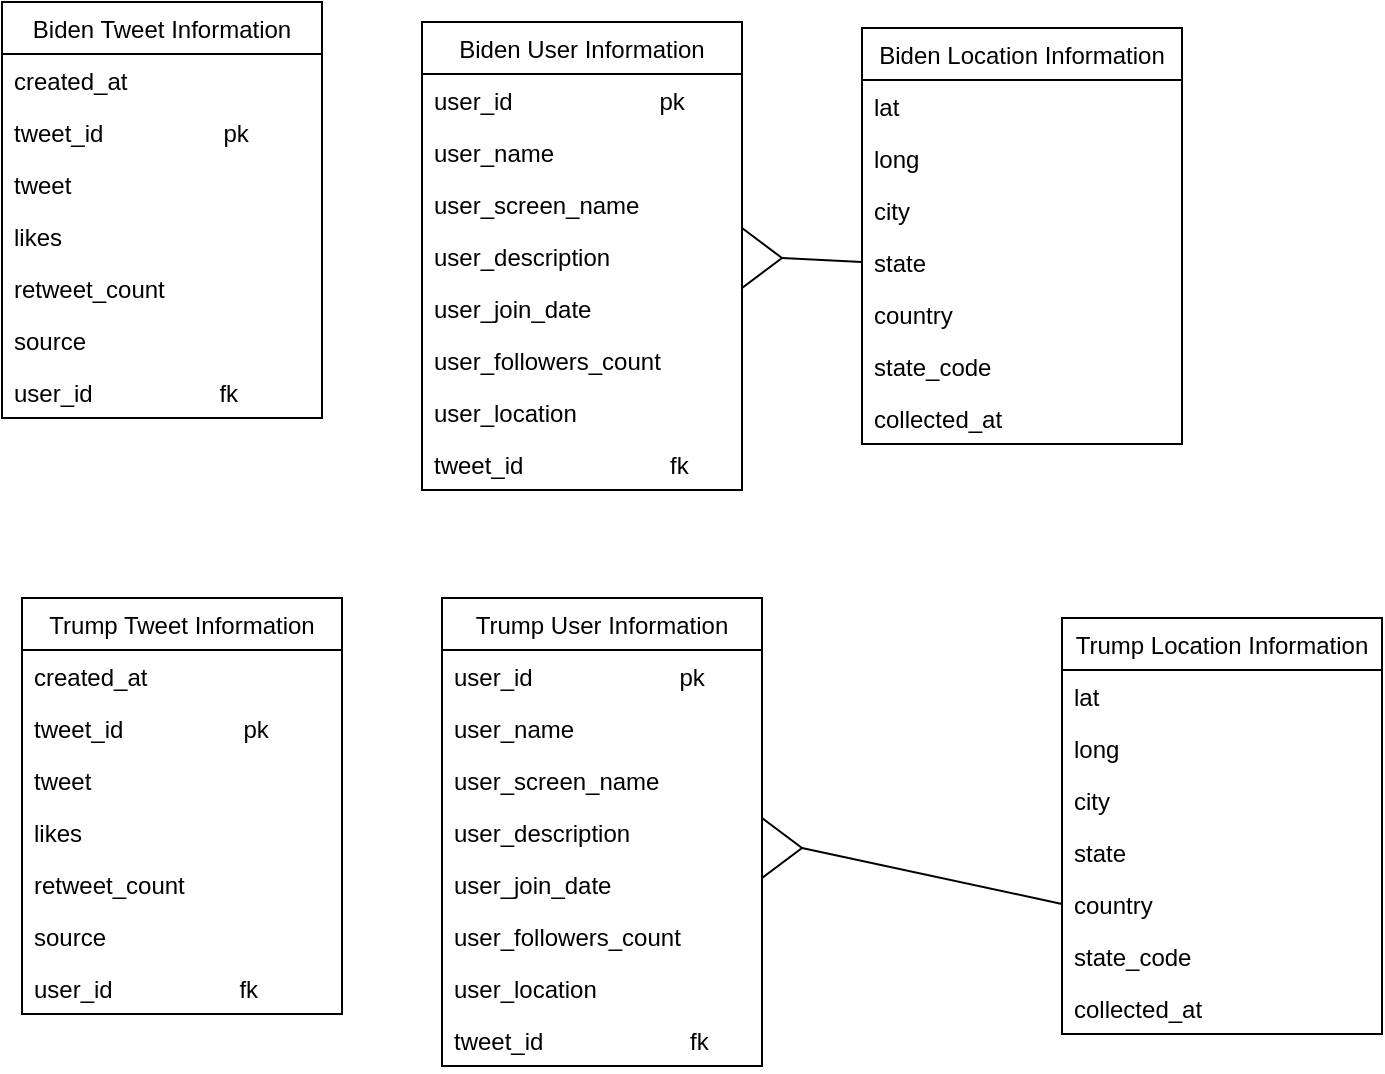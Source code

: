 <mxfile version="14.5.3" type="device"><diagram id="SwcixEANWm2nAtoq3dM2" name="Page-1"><mxGraphModel dx="1038" dy="547" grid="1" gridSize="10" guides="1" tooltips="1" connect="1" arrows="1" fold="1" page="1" pageScale="1" pageWidth="1100" pageHeight="850" math="0" shadow="0"><root><mxCell id="0"/><mxCell id="1" parent="0"/><mxCell id="S-R4__5maHx5gd8585dd-1" value="Biden Tweet Information" style="swimlane;fontStyle=0;childLayout=stackLayout;horizontal=1;startSize=26;fillColor=none;horizontalStack=0;resizeParent=1;resizeParentMax=0;resizeLast=0;collapsible=1;marginBottom=0;" parent="1" vertex="1"><mxGeometry x="110" y="42" width="160" height="208" as="geometry"/></mxCell><mxCell id="S-R4__5maHx5gd8585dd-2" value="created_at" style="text;strokeColor=none;fillColor=none;align=left;verticalAlign=top;spacingLeft=4;spacingRight=4;overflow=hidden;rotatable=0;points=[[0,0.5],[1,0.5]];portConstraint=eastwest;" parent="S-R4__5maHx5gd8585dd-1" vertex="1"><mxGeometry y="26" width="160" height="26" as="geometry"/></mxCell><mxCell id="S-R4__5maHx5gd8585dd-3" value="tweet_id                  pk" style="text;strokeColor=none;fillColor=none;align=left;verticalAlign=top;spacingLeft=4;spacingRight=4;overflow=hidden;rotatable=0;points=[[0,0.5],[1,0.5]];portConstraint=eastwest;" parent="S-R4__5maHx5gd8585dd-1" vertex="1"><mxGeometry y="52" width="160" height="26" as="geometry"/></mxCell><mxCell id="S-R4__5maHx5gd8585dd-4" value="tweet" style="text;strokeColor=none;fillColor=none;align=left;verticalAlign=top;spacingLeft=4;spacingRight=4;overflow=hidden;rotatable=0;points=[[0,0.5],[1,0.5]];portConstraint=eastwest;" parent="S-R4__5maHx5gd8585dd-1" vertex="1"><mxGeometry y="78" width="160" height="26" as="geometry"/></mxCell><mxCell id="S-R4__5maHx5gd8585dd-9" value="likes" style="text;strokeColor=none;fillColor=none;align=left;verticalAlign=top;spacingLeft=4;spacingRight=4;overflow=hidden;rotatable=0;points=[[0,0.5],[1,0.5]];portConstraint=eastwest;" parent="S-R4__5maHx5gd8585dd-1" vertex="1"><mxGeometry y="104" width="160" height="26" as="geometry"/></mxCell><mxCell id="S-R4__5maHx5gd8585dd-10" value="retweet_count" style="text;strokeColor=none;fillColor=none;align=left;verticalAlign=top;spacingLeft=4;spacingRight=4;overflow=hidden;rotatable=0;points=[[0,0.5],[1,0.5]];portConstraint=eastwest;" parent="S-R4__5maHx5gd8585dd-1" vertex="1"><mxGeometry y="130" width="160" height="26" as="geometry"/></mxCell><mxCell id="S-R4__5maHx5gd8585dd-11" value="source" style="text;strokeColor=none;fillColor=none;align=left;verticalAlign=top;spacingLeft=4;spacingRight=4;overflow=hidden;rotatable=0;points=[[0,0.5],[1,0.5]];portConstraint=eastwest;" parent="S-R4__5maHx5gd8585dd-1" vertex="1"><mxGeometry y="156" width="160" height="26" as="geometry"/></mxCell><mxCell id="S-R4__5maHx5gd8585dd-21" value="user_id                   fk" style="text;strokeColor=none;fillColor=none;align=left;verticalAlign=top;spacingLeft=4;spacingRight=4;overflow=hidden;rotatable=0;points=[[0,0.5],[1,0.5]];portConstraint=eastwest;" parent="S-R4__5maHx5gd8585dd-1" vertex="1"><mxGeometry y="182" width="160" height="26" as="geometry"/></mxCell><mxCell id="S-R4__5maHx5gd8585dd-13" value="Trump User Information" style="swimlane;fontStyle=0;childLayout=stackLayout;horizontal=1;startSize=26;fillColor=none;horizontalStack=0;resizeParent=1;resizeParentMax=0;resizeLast=0;collapsible=1;marginBottom=0;" parent="1" vertex="1"><mxGeometry x="330" y="340" width="160" height="234" as="geometry"/></mxCell><mxCell id="S-R4__5maHx5gd8585dd-14" value="user_id                      pk" style="text;strokeColor=none;fillColor=none;align=left;verticalAlign=top;spacingLeft=4;spacingRight=4;overflow=hidden;rotatable=0;points=[[0,0.5],[1,0.5]];portConstraint=eastwest;" parent="S-R4__5maHx5gd8585dd-13" vertex="1"><mxGeometry y="26" width="160" height="26" as="geometry"/></mxCell><mxCell id="S-R4__5maHx5gd8585dd-15" value="user_name" style="text;strokeColor=none;fillColor=none;align=left;verticalAlign=top;spacingLeft=4;spacingRight=4;overflow=hidden;rotatable=0;points=[[0,0.5],[1,0.5]];portConstraint=eastwest;" parent="S-R4__5maHx5gd8585dd-13" vertex="1"><mxGeometry y="52" width="160" height="26" as="geometry"/></mxCell><mxCell id="S-R4__5maHx5gd8585dd-16" value="user_screen_name" style="text;strokeColor=none;fillColor=none;align=left;verticalAlign=top;spacingLeft=4;spacingRight=4;overflow=hidden;rotatable=0;points=[[0,0.5],[1,0.5]];portConstraint=eastwest;" parent="S-R4__5maHx5gd8585dd-13" vertex="1"><mxGeometry y="78" width="160" height="26" as="geometry"/></mxCell><mxCell id="S-R4__5maHx5gd8585dd-17" value="user_description" style="text;strokeColor=none;fillColor=none;align=left;verticalAlign=top;spacingLeft=4;spacingRight=4;overflow=hidden;rotatable=0;points=[[0,0.5],[1,0.5]];portConstraint=eastwest;" parent="S-R4__5maHx5gd8585dd-13" vertex="1"><mxGeometry y="104" width="160" height="26" as="geometry"/></mxCell><mxCell id="S-R4__5maHx5gd8585dd-18" value="user_join_date" style="text;strokeColor=none;fillColor=none;align=left;verticalAlign=top;spacingLeft=4;spacingRight=4;overflow=hidden;rotatable=0;points=[[0,0.5],[1,0.5]];portConstraint=eastwest;" parent="S-R4__5maHx5gd8585dd-13" vertex="1"><mxGeometry y="130" width="160" height="26" as="geometry"/></mxCell><mxCell id="S-R4__5maHx5gd8585dd-19" value="user_followers_count" style="text;strokeColor=none;fillColor=none;align=left;verticalAlign=top;spacingLeft=4;spacingRight=4;overflow=hidden;rotatable=0;points=[[0,0.5],[1,0.5]];portConstraint=eastwest;" parent="S-R4__5maHx5gd8585dd-13" vertex="1"><mxGeometry y="156" width="160" height="26" as="geometry"/></mxCell><mxCell id="S-R4__5maHx5gd8585dd-20" value="user_location" style="text;strokeColor=none;fillColor=none;align=left;verticalAlign=top;spacingLeft=4;spacingRight=4;overflow=hidden;rotatable=0;points=[[0,0.5],[1,0.5]];portConstraint=eastwest;" parent="S-R4__5maHx5gd8585dd-13" vertex="1"><mxGeometry y="182" width="160" height="26" as="geometry"/></mxCell><mxCell id="S-R4__5maHx5gd8585dd-22" value="tweet_id                      fk" style="text;strokeColor=none;fillColor=none;align=left;verticalAlign=top;spacingLeft=4;spacingRight=4;overflow=hidden;rotatable=0;points=[[0,0.5],[1,0.5]];portConstraint=eastwest;" parent="S-R4__5maHx5gd8585dd-13" vertex="1"><mxGeometry y="208" width="160" height="26" as="geometry"/></mxCell><mxCell id="S-R4__5maHx5gd8585dd-24" value="Biden Location Information" style="swimlane;fontStyle=0;childLayout=stackLayout;horizontal=1;startSize=26;fillColor=none;horizontalStack=0;resizeParent=1;resizeParentMax=0;resizeLast=0;collapsible=1;marginBottom=0;" parent="1" vertex="1"><mxGeometry x="540" y="55" width="160" height="208" as="geometry"/></mxCell><mxCell id="S-R4__5maHx5gd8585dd-25" value="lat" style="text;strokeColor=none;fillColor=none;align=left;verticalAlign=top;spacingLeft=4;spacingRight=4;overflow=hidden;rotatable=0;points=[[0,0.5],[1,0.5]];portConstraint=eastwest;" parent="S-R4__5maHx5gd8585dd-24" vertex="1"><mxGeometry y="26" width="160" height="26" as="geometry"/></mxCell><mxCell id="S-R4__5maHx5gd8585dd-26" value="long" style="text;strokeColor=none;fillColor=none;align=left;verticalAlign=top;spacingLeft=4;spacingRight=4;overflow=hidden;rotatable=0;points=[[0,0.5],[1,0.5]];portConstraint=eastwest;" parent="S-R4__5maHx5gd8585dd-24" vertex="1"><mxGeometry y="52" width="160" height="26" as="geometry"/></mxCell><mxCell id="S-R4__5maHx5gd8585dd-27" value="city" style="text;strokeColor=none;fillColor=none;align=left;verticalAlign=top;spacingLeft=4;spacingRight=4;overflow=hidden;rotatable=0;points=[[0,0.5],[1,0.5]];portConstraint=eastwest;" parent="S-R4__5maHx5gd8585dd-24" vertex="1"><mxGeometry y="78" width="160" height="26" as="geometry"/></mxCell><mxCell id="S-R4__5maHx5gd8585dd-28" value="state" style="text;strokeColor=none;fillColor=none;align=left;verticalAlign=top;spacingLeft=4;spacingRight=4;overflow=hidden;rotatable=0;points=[[0,0.5],[1,0.5]];portConstraint=eastwest;" parent="S-R4__5maHx5gd8585dd-24" vertex="1"><mxGeometry y="104" width="160" height="26" as="geometry"/></mxCell><mxCell id="S-R4__5maHx5gd8585dd-29" value="country" style="text;strokeColor=none;fillColor=none;align=left;verticalAlign=top;spacingLeft=4;spacingRight=4;overflow=hidden;rotatable=0;points=[[0,0.5],[1,0.5]];portConstraint=eastwest;" parent="S-R4__5maHx5gd8585dd-24" vertex="1"><mxGeometry y="130" width="160" height="26" as="geometry"/></mxCell><mxCell id="S-R4__5maHx5gd8585dd-30" value="state_code" style="text;strokeColor=none;fillColor=none;align=left;verticalAlign=top;spacingLeft=4;spacingRight=4;overflow=hidden;rotatable=0;points=[[0,0.5],[1,0.5]];portConstraint=eastwest;" parent="S-R4__5maHx5gd8585dd-24" vertex="1"><mxGeometry y="156" width="160" height="26" as="geometry"/></mxCell><mxCell id="S-R4__5maHx5gd8585dd-31" value="collected_at" style="text;strokeColor=none;fillColor=none;align=left;verticalAlign=top;spacingLeft=4;spacingRight=4;overflow=hidden;rotatable=0;points=[[0,0.5],[1,0.5]];portConstraint=eastwest;" parent="S-R4__5maHx5gd8585dd-24" vertex="1"><mxGeometry y="182" width="160" height="26" as="geometry"/></mxCell><mxCell id="S-R4__5maHx5gd8585dd-33" value="" style="triangle;whiteSpace=wrap;html=1;" parent="1" vertex="1"><mxGeometry x="480" y="155" width="20" height="30" as="geometry"/></mxCell><mxCell id="S-R4__5maHx5gd8585dd-34" value="" style="endArrow=none;html=1;entryX=1;entryY=0.5;entryDx=0;entryDy=0;exitX=0;exitY=0.5;exitDx=0;exitDy=0;" parent="1" source="S-R4__5maHx5gd8585dd-28" target="S-R4__5maHx5gd8585dd-33" edge="1"><mxGeometry width="50" height="50" relative="1" as="geometry"><mxPoint x="520" y="340" as="sourcePoint"/><mxPoint x="570" y="290" as="targetPoint"/></mxGeometry></mxCell><mxCell id="_Lr2r7SHeXpmeOcAdgSN-3" value="Trump Tweet Information" style="swimlane;fontStyle=0;childLayout=stackLayout;horizontal=1;startSize=26;fillColor=none;horizontalStack=0;resizeParent=1;resizeParentMax=0;resizeLast=0;collapsible=1;marginBottom=0;" vertex="1" parent="1"><mxGeometry x="120" y="340" width="160" height="208" as="geometry"/></mxCell><mxCell id="_Lr2r7SHeXpmeOcAdgSN-4" value="created_at" style="text;strokeColor=none;fillColor=none;align=left;verticalAlign=top;spacingLeft=4;spacingRight=4;overflow=hidden;rotatable=0;points=[[0,0.5],[1,0.5]];portConstraint=eastwest;" vertex="1" parent="_Lr2r7SHeXpmeOcAdgSN-3"><mxGeometry y="26" width="160" height="26" as="geometry"/></mxCell><mxCell id="_Lr2r7SHeXpmeOcAdgSN-5" value="tweet_id                  pk" style="text;strokeColor=none;fillColor=none;align=left;verticalAlign=top;spacingLeft=4;spacingRight=4;overflow=hidden;rotatable=0;points=[[0,0.5],[1,0.5]];portConstraint=eastwest;" vertex="1" parent="_Lr2r7SHeXpmeOcAdgSN-3"><mxGeometry y="52" width="160" height="26" as="geometry"/></mxCell><mxCell id="_Lr2r7SHeXpmeOcAdgSN-6" value="tweet" style="text;strokeColor=none;fillColor=none;align=left;verticalAlign=top;spacingLeft=4;spacingRight=4;overflow=hidden;rotatable=0;points=[[0,0.5],[1,0.5]];portConstraint=eastwest;" vertex="1" parent="_Lr2r7SHeXpmeOcAdgSN-3"><mxGeometry y="78" width="160" height="26" as="geometry"/></mxCell><mxCell id="_Lr2r7SHeXpmeOcAdgSN-7" value="likes" style="text;strokeColor=none;fillColor=none;align=left;verticalAlign=top;spacingLeft=4;spacingRight=4;overflow=hidden;rotatable=0;points=[[0,0.5],[1,0.5]];portConstraint=eastwest;" vertex="1" parent="_Lr2r7SHeXpmeOcAdgSN-3"><mxGeometry y="104" width="160" height="26" as="geometry"/></mxCell><mxCell id="_Lr2r7SHeXpmeOcAdgSN-8" value="retweet_count" style="text;strokeColor=none;fillColor=none;align=left;verticalAlign=top;spacingLeft=4;spacingRight=4;overflow=hidden;rotatable=0;points=[[0,0.5],[1,0.5]];portConstraint=eastwest;" vertex="1" parent="_Lr2r7SHeXpmeOcAdgSN-3"><mxGeometry y="130" width="160" height="26" as="geometry"/></mxCell><mxCell id="_Lr2r7SHeXpmeOcAdgSN-9" value="source" style="text;strokeColor=none;fillColor=none;align=left;verticalAlign=top;spacingLeft=4;spacingRight=4;overflow=hidden;rotatable=0;points=[[0,0.5],[1,0.5]];portConstraint=eastwest;" vertex="1" parent="_Lr2r7SHeXpmeOcAdgSN-3"><mxGeometry y="156" width="160" height="26" as="geometry"/></mxCell><mxCell id="_Lr2r7SHeXpmeOcAdgSN-10" value="user_id                   fk" style="text;strokeColor=none;fillColor=none;align=left;verticalAlign=top;spacingLeft=4;spacingRight=4;overflow=hidden;rotatable=0;points=[[0,0.5],[1,0.5]];portConstraint=eastwest;" vertex="1" parent="_Lr2r7SHeXpmeOcAdgSN-3"><mxGeometry y="182" width="160" height="26" as="geometry"/></mxCell><mxCell id="_Lr2r7SHeXpmeOcAdgSN-11" value="Biden User Information" style="swimlane;fontStyle=0;childLayout=stackLayout;horizontal=1;startSize=26;fillColor=none;horizontalStack=0;resizeParent=1;resizeParentMax=0;resizeLast=0;collapsible=1;marginBottom=0;" vertex="1" parent="1"><mxGeometry x="320" y="52" width="160" height="234" as="geometry"/></mxCell><mxCell id="_Lr2r7SHeXpmeOcAdgSN-12" value="user_id                      pk" style="text;strokeColor=none;fillColor=none;align=left;verticalAlign=top;spacingLeft=4;spacingRight=4;overflow=hidden;rotatable=0;points=[[0,0.5],[1,0.5]];portConstraint=eastwest;" vertex="1" parent="_Lr2r7SHeXpmeOcAdgSN-11"><mxGeometry y="26" width="160" height="26" as="geometry"/></mxCell><mxCell id="_Lr2r7SHeXpmeOcAdgSN-13" value="user_name" style="text;strokeColor=none;fillColor=none;align=left;verticalAlign=top;spacingLeft=4;spacingRight=4;overflow=hidden;rotatable=0;points=[[0,0.5],[1,0.5]];portConstraint=eastwest;" vertex="1" parent="_Lr2r7SHeXpmeOcAdgSN-11"><mxGeometry y="52" width="160" height="26" as="geometry"/></mxCell><mxCell id="_Lr2r7SHeXpmeOcAdgSN-14" value="user_screen_name" style="text;strokeColor=none;fillColor=none;align=left;verticalAlign=top;spacingLeft=4;spacingRight=4;overflow=hidden;rotatable=0;points=[[0,0.5],[1,0.5]];portConstraint=eastwest;" vertex="1" parent="_Lr2r7SHeXpmeOcAdgSN-11"><mxGeometry y="78" width="160" height="26" as="geometry"/></mxCell><mxCell id="_Lr2r7SHeXpmeOcAdgSN-15" value="user_description" style="text;strokeColor=none;fillColor=none;align=left;verticalAlign=top;spacingLeft=4;spacingRight=4;overflow=hidden;rotatable=0;points=[[0,0.5],[1,0.5]];portConstraint=eastwest;" vertex="1" parent="_Lr2r7SHeXpmeOcAdgSN-11"><mxGeometry y="104" width="160" height="26" as="geometry"/></mxCell><mxCell id="_Lr2r7SHeXpmeOcAdgSN-16" value="user_join_date" style="text;strokeColor=none;fillColor=none;align=left;verticalAlign=top;spacingLeft=4;spacingRight=4;overflow=hidden;rotatable=0;points=[[0,0.5],[1,0.5]];portConstraint=eastwest;" vertex="1" parent="_Lr2r7SHeXpmeOcAdgSN-11"><mxGeometry y="130" width="160" height="26" as="geometry"/></mxCell><mxCell id="_Lr2r7SHeXpmeOcAdgSN-17" value="user_followers_count" style="text;strokeColor=none;fillColor=none;align=left;verticalAlign=top;spacingLeft=4;spacingRight=4;overflow=hidden;rotatable=0;points=[[0,0.5],[1,0.5]];portConstraint=eastwest;" vertex="1" parent="_Lr2r7SHeXpmeOcAdgSN-11"><mxGeometry y="156" width="160" height="26" as="geometry"/></mxCell><mxCell id="_Lr2r7SHeXpmeOcAdgSN-18" value="user_location" style="text;strokeColor=none;fillColor=none;align=left;verticalAlign=top;spacingLeft=4;spacingRight=4;overflow=hidden;rotatable=0;points=[[0,0.5],[1,0.5]];portConstraint=eastwest;" vertex="1" parent="_Lr2r7SHeXpmeOcAdgSN-11"><mxGeometry y="182" width="160" height="26" as="geometry"/></mxCell><mxCell id="_Lr2r7SHeXpmeOcAdgSN-19" value="tweet_id                      fk" style="text;strokeColor=none;fillColor=none;align=left;verticalAlign=top;spacingLeft=4;spacingRight=4;overflow=hidden;rotatable=0;points=[[0,0.5],[1,0.5]];portConstraint=eastwest;" vertex="1" parent="_Lr2r7SHeXpmeOcAdgSN-11"><mxGeometry y="208" width="160" height="26" as="geometry"/></mxCell><mxCell id="_Lr2r7SHeXpmeOcAdgSN-20" value="Trump Location Information" style="swimlane;fontStyle=0;childLayout=stackLayout;horizontal=1;startSize=26;fillColor=none;horizontalStack=0;resizeParent=1;resizeParentMax=0;resizeLast=0;collapsible=1;marginBottom=0;" vertex="1" parent="1"><mxGeometry x="640" y="350" width="160" height="208" as="geometry"/></mxCell><mxCell id="_Lr2r7SHeXpmeOcAdgSN-21" value="lat" style="text;strokeColor=none;fillColor=none;align=left;verticalAlign=top;spacingLeft=4;spacingRight=4;overflow=hidden;rotatable=0;points=[[0,0.5],[1,0.5]];portConstraint=eastwest;" vertex="1" parent="_Lr2r7SHeXpmeOcAdgSN-20"><mxGeometry y="26" width="160" height="26" as="geometry"/></mxCell><mxCell id="_Lr2r7SHeXpmeOcAdgSN-22" value="long" style="text;strokeColor=none;fillColor=none;align=left;verticalAlign=top;spacingLeft=4;spacingRight=4;overflow=hidden;rotatable=0;points=[[0,0.5],[1,0.5]];portConstraint=eastwest;" vertex="1" parent="_Lr2r7SHeXpmeOcAdgSN-20"><mxGeometry y="52" width="160" height="26" as="geometry"/></mxCell><mxCell id="_Lr2r7SHeXpmeOcAdgSN-23" value="city" style="text;strokeColor=none;fillColor=none;align=left;verticalAlign=top;spacingLeft=4;spacingRight=4;overflow=hidden;rotatable=0;points=[[0,0.5],[1,0.5]];portConstraint=eastwest;" vertex="1" parent="_Lr2r7SHeXpmeOcAdgSN-20"><mxGeometry y="78" width="160" height="26" as="geometry"/></mxCell><mxCell id="_Lr2r7SHeXpmeOcAdgSN-24" value="state" style="text;strokeColor=none;fillColor=none;align=left;verticalAlign=top;spacingLeft=4;spacingRight=4;overflow=hidden;rotatable=0;points=[[0,0.5],[1,0.5]];portConstraint=eastwest;" vertex="1" parent="_Lr2r7SHeXpmeOcAdgSN-20"><mxGeometry y="104" width="160" height="26" as="geometry"/></mxCell><mxCell id="_Lr2r7SHeXpmeOcAdgSN-25" value="country" style="text;strokeColor=none;fillColor=none;align=left;verticalAlign=top;spacingLeft=4;spacingRight=4;overflow=hidden;rotatable=0;points=[[0,0.5],[1,0.5]];portConstraint=eastwest;" vertex="1" parent="_Lr2r7SHeXpmeOcAdgSN-20"><mxGeometry y="130" width="160" height="26" as="geometry"/></mxCell><mxCell id="_Lr2r7SHeXpmeOcAdgSN-26" value="state_code" style="text;strokeColor=none;fillColor=none;align=left;verticalAlign=top;spacingLeft=4;spacingRight=4;overflow=hidden;rotatable=0;points=[[0,0.5],[1,0.5]];portConstraint=eastwest;" vertex="1" parent="_Lr2r7SHeXpmeOcAdgSN-20"><mxGeometry y="156" width="160" height="26" as="geometry"/></mxCell><mxCell id="_Lr2r7SHeXpmeOcAdgSN-27" value="collected_at" style="text;strokeColor=none;fillColor=none;align=left;verticalAlign=top;spacingLeft=4;spacingRight=4;overflow=hidden;rotatable=0;points=[[0,0.5],[1,0.5]];portConstraint=eastwest;" vertex="1" parent="_Lr2r7SHeXpmeOcAdgSN-20"><mxGeometry y="182" width="160" height="26" as="geometry"/></mxCell><mxCell id="_Lr2r7SHeXpmeOcAdgSN-28" value="" style="endArrow=none;html=1;entryX=1;entryY=0.5;entryDx=0;entryDy=0;exitX=0;exitY=0.5;exitDx=0;exitDy=0;" edge="1" parent="1" source="_Lr2r7SHeXpmeOcAdgSN-25" target="_Lr2r7SHeXpmeOcAdgSN-29"><mxGeometry width="50" height="50" relative="1" as="geometry"><mxPoint x="575" y="425" as="sourcePoint"/><mxPoint x="525" y="412" as="targetPoint"/></mxGeometry></mxCell><mxCell id="_Lr2r7SHeXpmeOcAdgSN-29" value="" style="triangle;whiteSpace=wrap;html=1;" vertex="1" parent="1"><mxGeometry x="490" y="450" width="20" height="30" as="geometry"/></mxCell></root></mxGraphModel></diagram></mxfile>